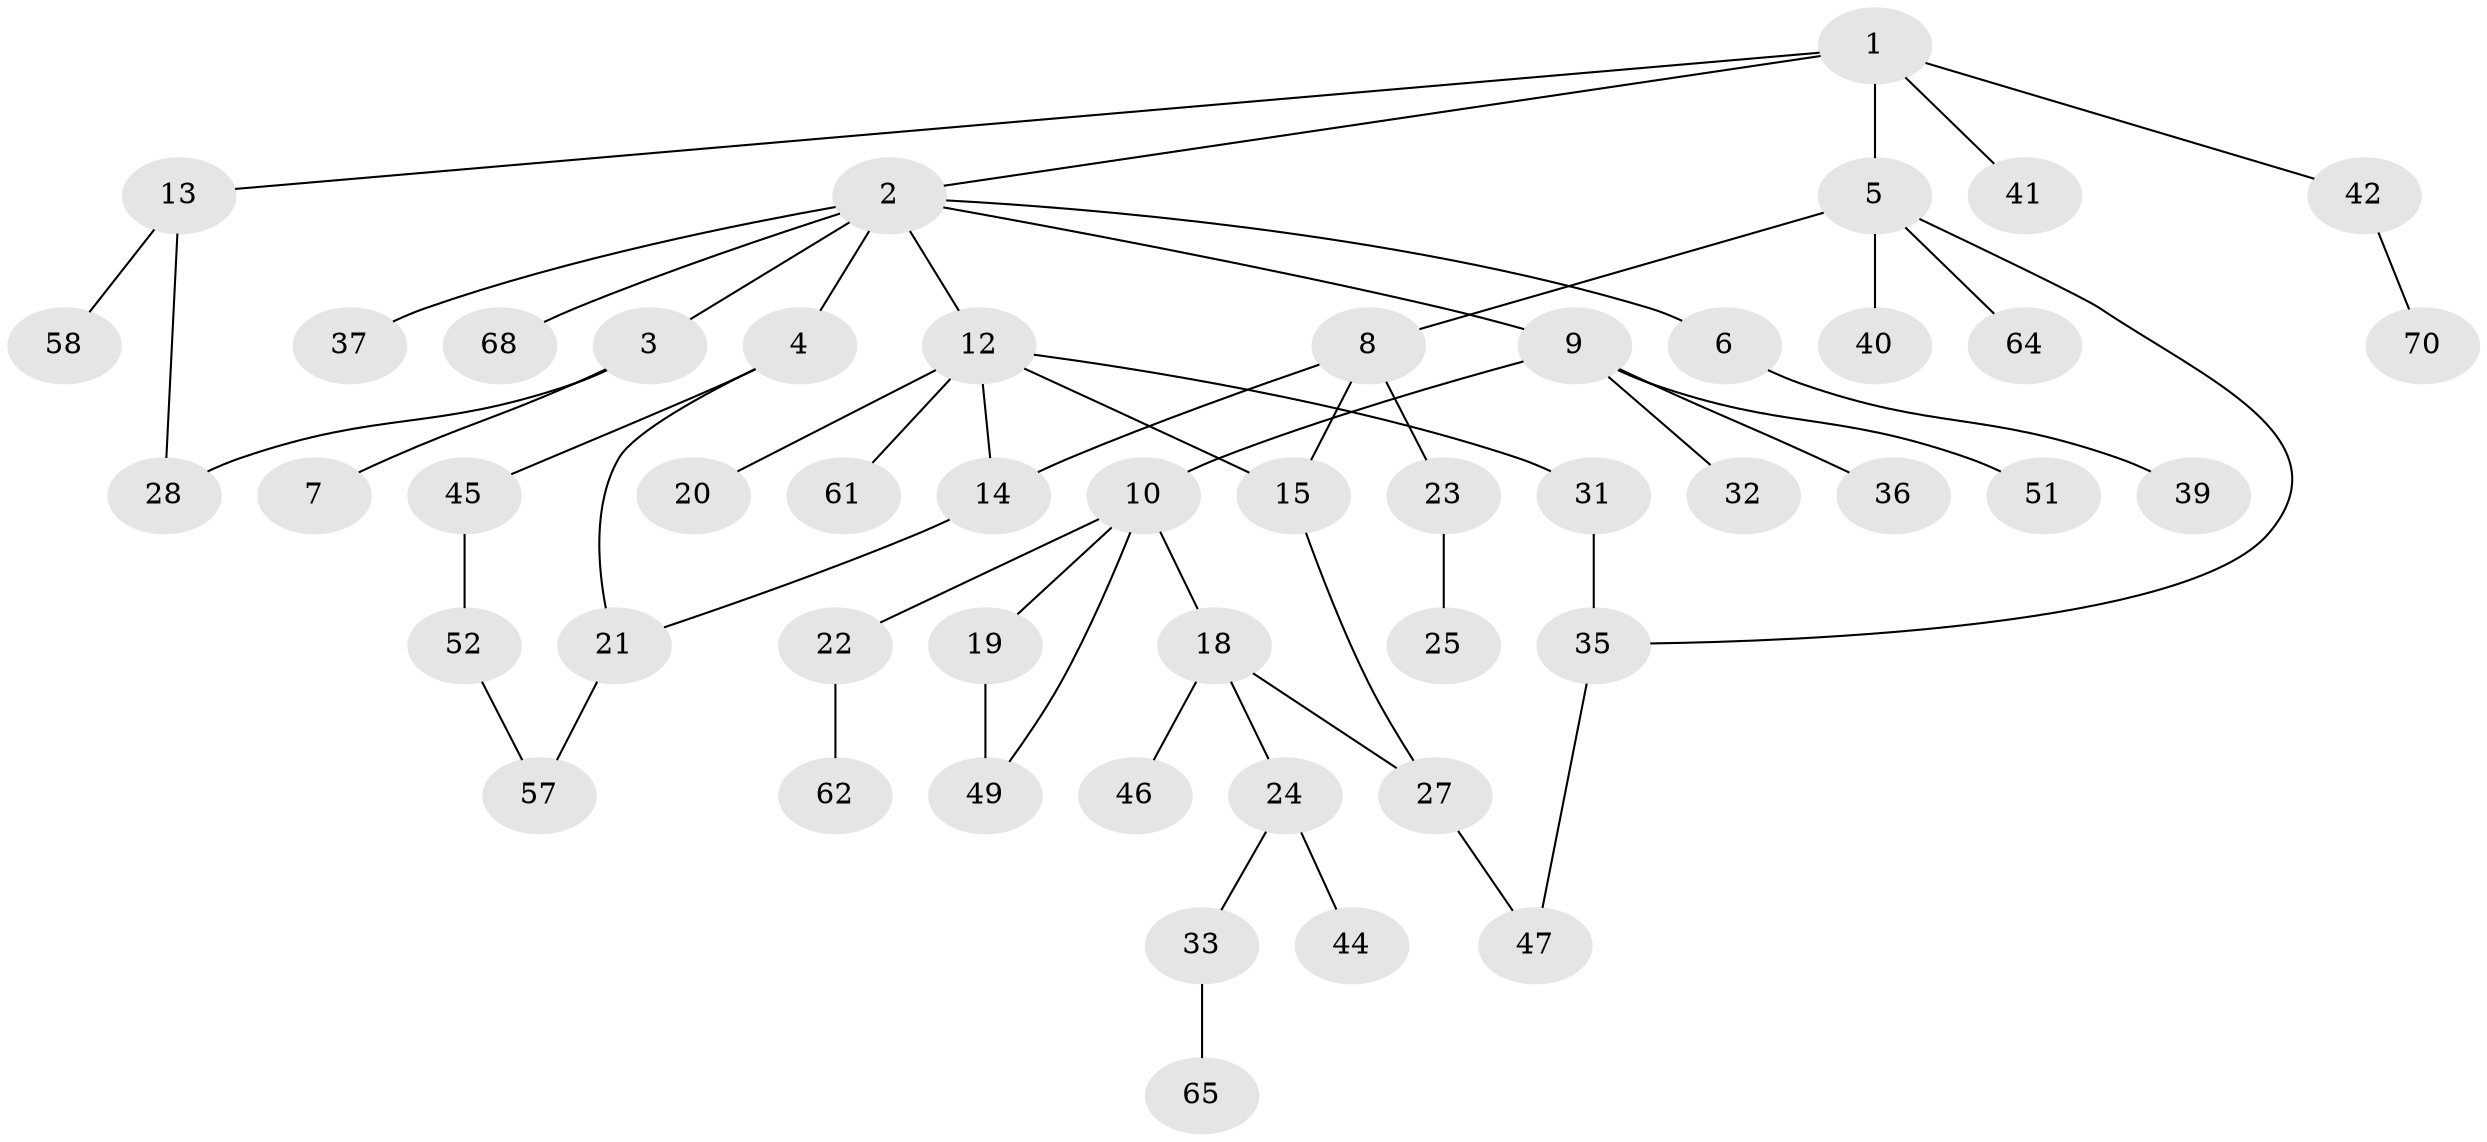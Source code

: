 // Generated by graph-tools (version 1.1) at 2025/51/02/27/25 19:51:40]
// undirected, 49 vertices, 57 edges
graph export_dot {
graph [start="1"]
  node [color=gray90,style=filled];
  1;
  2 [super="+56"];
  3;
  4 [super="+43"];
  5 [super="+26"];
  6;
  7;
  8 [super="+11"];
  9 [super="+29"];
  10 [super="+17"];
  12 [super="+16"];
  13 [super="+53"];
  14 [super="+38"];
  15 [super="+34"];
  18 [super="+48"];
  19 [super="+30"];
  20;
  21 [super="+50"];
  22;
  23 [super="+69"];
  24 [super="+63"];
  25;
  27 [super="+55"];
  28;
  31 [super="+67"];
  32;
  33 [super="+54"];
  35;
  36;
  37;
  39;
  40;
  41;
  42 [super="+66"];
  44;
  45;
  46;
  47 [super="+59"];
  49;
  51;
  52;
  57 [super="+60"];
  58;
  61;
  62;
  64;
  65;
  68;
  70;
  1 -- 2;
  1 -- 5;
  1 -- 13;
  1 -- 41;
  1 -- 42;
  2 -- 3;
  2 -- 4;
  2 -- 6;
  2 -- 9;
  2 -- 12;
  2 -- 37;
  2 -- 68;
  3 -- 7;
  3 -- 28;
  4 -- 45;
  4 -- 21;
  5 -- 8;
  5 -- 35;
  5 -- 40;
  5 -- 64;
  6 -- 39;
  8 -- 15;
  8 -- 14;
  8 -- 23;
  9 -- 10;
  9 -- 36;
  9 -- 51;
  9 -- 32;
  10 -- 49;
  10 -- 18 [weight=2];
  10 -- 19;
  10 -- 22;
  12 -- 20;
  12 -- 15;
  12 -- 61;
  12 -- 31;
  12 -- 14;
  13 -- 58;
  13 -- 28;
  14 -- 21;
  15 -- 27;
  18 -- 24;
  18 -- 27;
  18 -- 46;
  19 -- 49;
  21 -- 57;
  22 -- 62;
  23 -- 25;
  24 -- 33;
  24 -- 44;
  27 -- 47;
  31 -- 35;
  33 -- 65;
  35 -- 47;
  42 -- 70;
  45 -- 52;
  52 -- 57;
}
